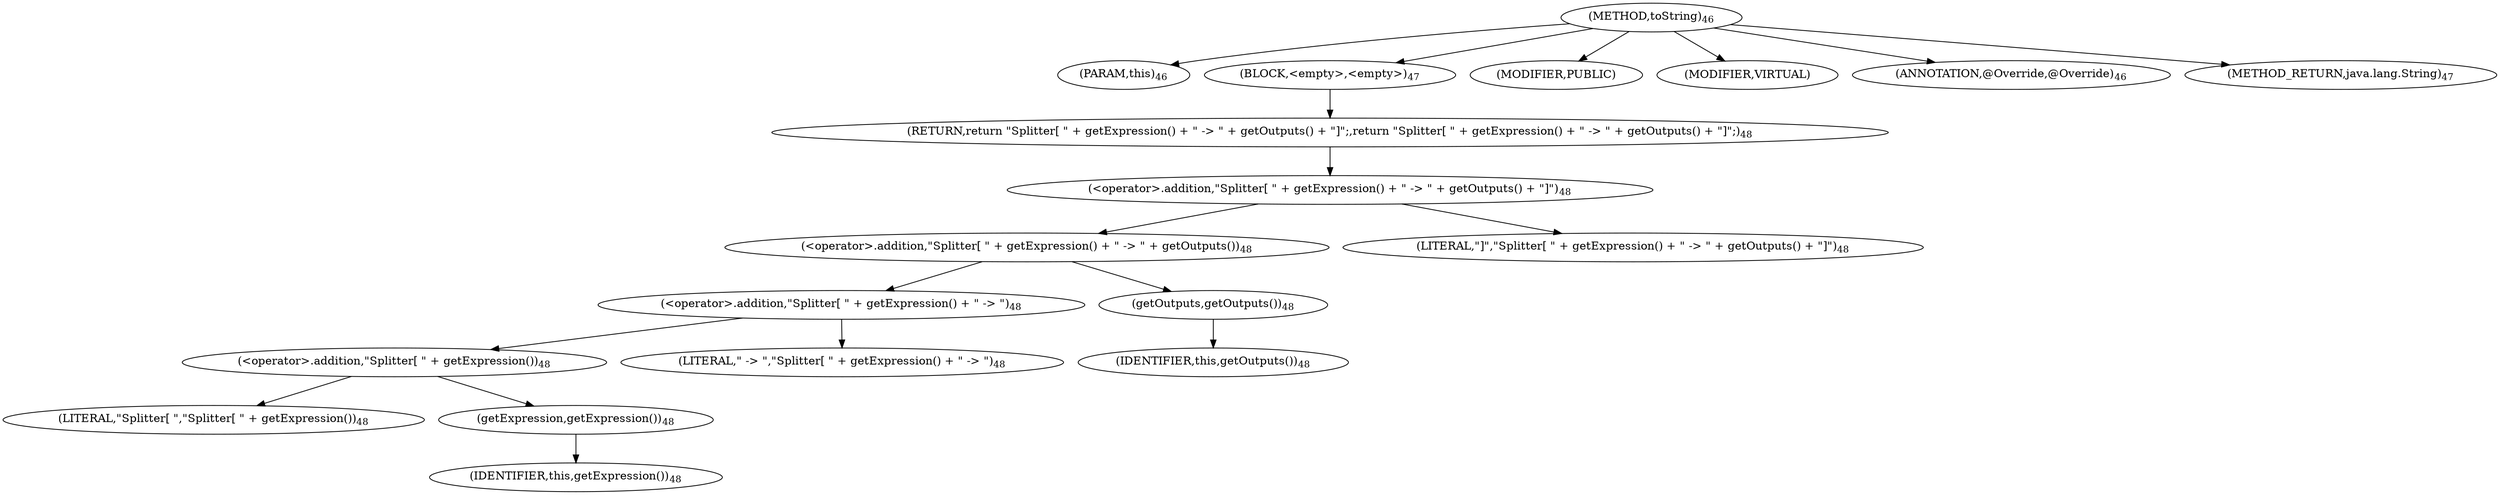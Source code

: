 digraph "toString" {  
"39" [label = <(METHOD,toString)<SUB>46</SUB>> ]
"8" [label = <(PARAM,this)<SUB>46</SUB>> ]
"40" [label = <(BLOCK,&lt;empty&gt;,&lt;empty&gt;)<SUB>47</SUB>> ]
"41" [label = <(RETURN,return &quot;Splitter[ &quot; + getExpression() + &quot; -&gt; &quot; + getOutputs() + &quot;]&quot;;,return &quot;Splitter[ &quot; + getExpression() + &quot; -&gt; &quot; + getOutputs() + &quot;]&quot;;)<SUB>48</SUB>> ]
"42" [label = <(&lt;operator&gt;.addition,&quot;Splitter[ &quot; + getExpression() + &quot; -&gt; &quot; + getOutputs() + &quot;]&quot;)<SUB>48</SUB>> ]
"43" [label = <(&lt;operator&gt;.addition,&quot;Splitter[ &quot; + getExpression() + &quot; -&gt; &quot; + getOutputs())<SUB>48</SUB>> ]
"44" [label = <(&lt;operator&gt;.addition,&quot;Splitter[ &quot; + getExpression() + &quot; -&gt; &quot;)<SUB>48</SUB>> ]
"45" [label = <(&lt;operator&gt;.addition,&quot;Splitter[ &quot; + getExpression())<SUB>48</SUB>> ]
"46" [label = <(LITERAL,&quot;Splitter[ &quot;,&quot;Splitter[ &quot; + getExpression())<SUB>48</SUB>> ]
"47" [label = <(getExpression,getExpression())<SUB>48</SUB>> ]
"7" [label = <(IDENTIFIER,this,getExpression())<SUB>48</SUB>> ]
"48" [label = <(LITERAL,&quot; -&gt; &quot;,&quot;Splitter[ &quot; + getExpression() + &quot; -&gt; &quot;)<SUB>48</SUB>> ]
"49" [label = <(getOutputs,getOutputs())<SUB>48</SUB>> ]
"9" [label = <(IDENTIFIER,this,getOutputs())<SUB>48</SUB>> ]
"50" [label = <(LITERAL,&quot;]&quot;,&quot;Splitter[ &quot; + getExpression() + &quot; -&gt; &quot; + getOutputs() + &quot;]&quot;)<SUB>48</SUB>> ]
"51" [label = <(MODIFIER,PUBLIC)> ]
"52" [label = <(MODIFIER,VIRTUAL)> ]
"53" [label = <(ANNOTATION,@Override,@Override)<SUB>46</SUB>> ]
"54" [label = <(METHOD_RETURN,java.lang.String)<SUB>47</SUB>> ]
  "39" -> "8" 
  "39" -> "40" 
  "39" -> "51" 
  "39" -> "52" 
  "39" -> "53" 
  "39" -> "54" 
  "40" -> "41" 
  "41" -> "42" 
  "42" -> "43" 
  "42" -> "50" 
  "43" -> "44" 
  "43" -> "49" 
  "44" -> "45" 
  "44" -> "48" 
  "45" -> "46" 
  "45" -> "47" 
  "47" -> "7" 
  "49" -> "9" 
}
